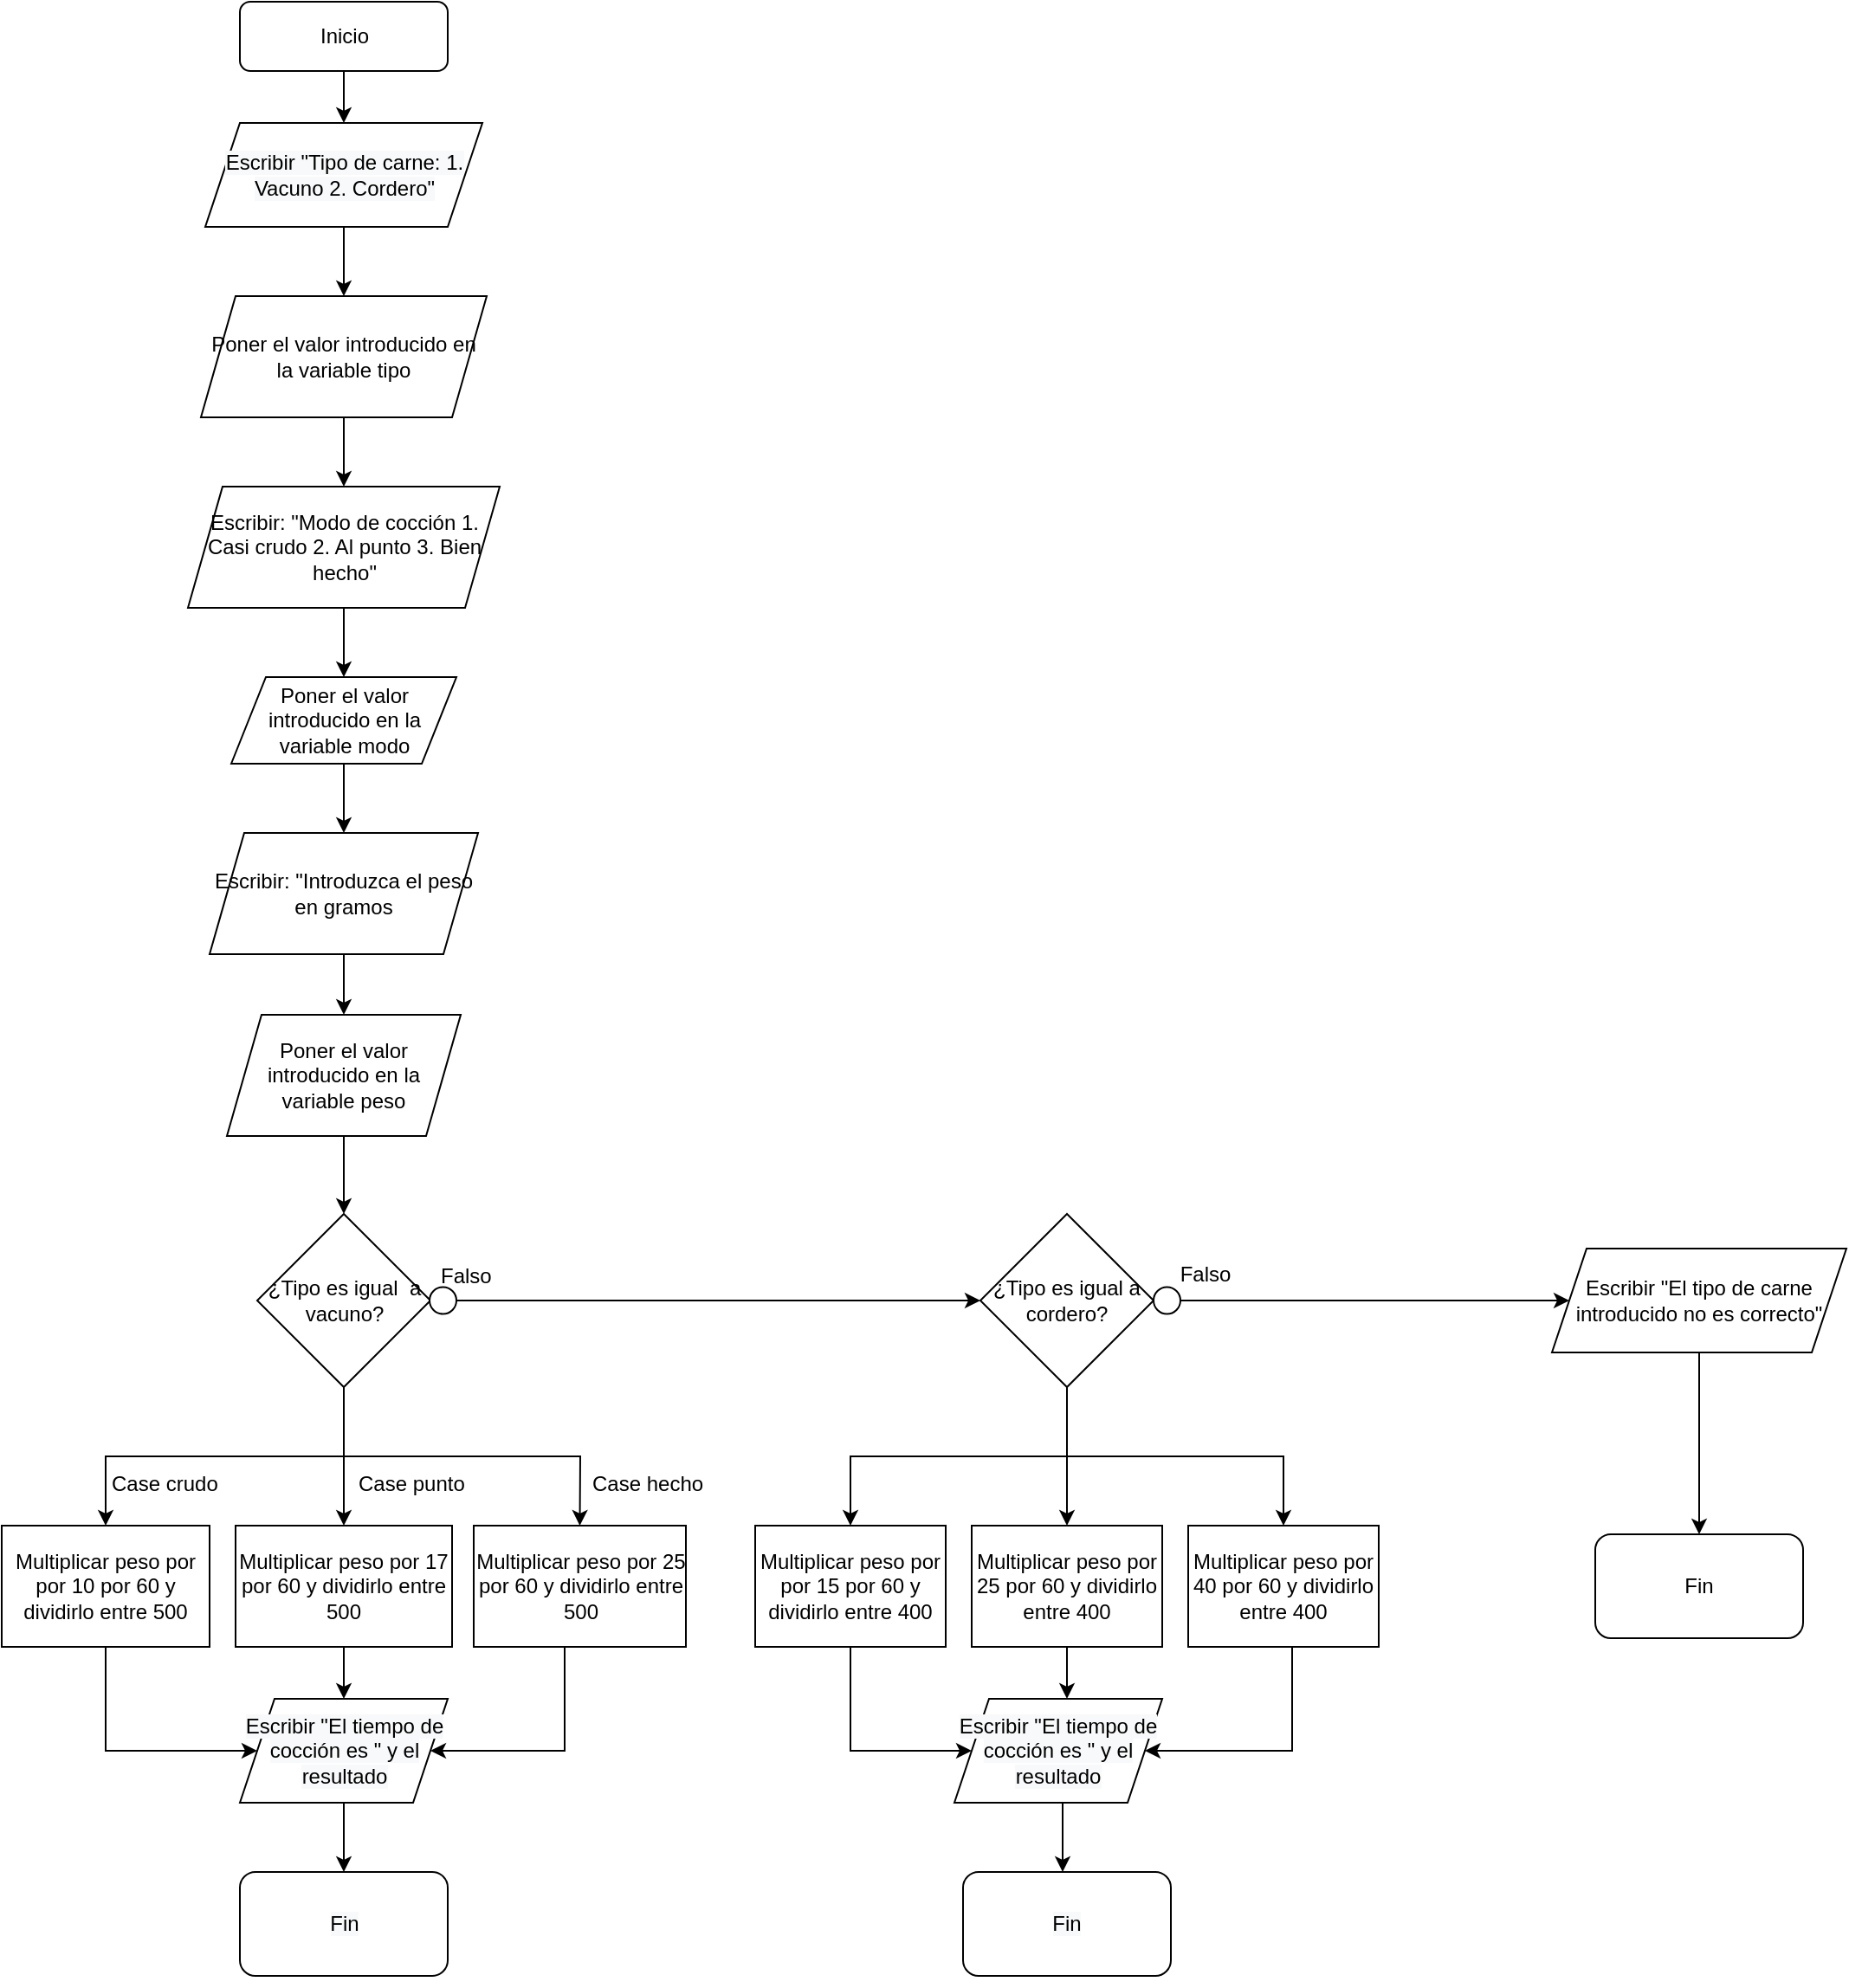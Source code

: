 <mxfile version="16.6.1" type="device"><diagram id="C5RBs43oDa-KdzZeNtuy" name="Page-1"><mxGraphModel dx="1504" dy="752" grid="1" gridSize="10" guides="1" tooltips="1" connect="1" arrows="1" fold="1" page="1" pageScale="1" pageWidth="827" pageHeight="1169" math="0" shadow="0"><root><mxCell id="WIyWlLk6GJQsqaUBKTNV-0"/><mxCell id="WIyWlLk6GJQsqaUBKTNV-1" parent="WIyWlLk6GJQsqaUBKTNV-0"/><mxCell id="kJD3y-_oCrTrb81wseK7-88" value="" style="edgeStyle=orthogonalEdgeStyle;rounded=0;orthogonalLoop=1;jettySize=auto;html=1;" parent="WIyWlLk6GJQsqaUBKTNV-1" source="WIyWlLk6GJQsqaUBKTNV-3" target="kJD3y-_oCrTrb81wseK7-0" edge="1"><mxGeometry relative="1" as="geometry"/></mxCell><mxCell id="WIyWlLk6GJQsqaUBKTNV-3" value="Inicio" style="rounded=1;whiteSpace=wrap;html=1;fontSize=12;glass=0;strokeWidth=1;shadow=0;" parent="WIyWlLk6GJQsqaUBKTNV-1" vertex="1"><mxGeometry x="92.5" width="120" height="40" as="geometry"/></mxCell><mxCell id="kJD3y-_oCrTrb81wseK7-87" value="" style="edgeStyle=orthogonalEdgeStyle;rounded=0;orthogonalLoop=1;jettySize=auto;html=1;" parent="WIyWlLk6GJQsqaUBKTNV-1" source="kJD3y-_oCrTrb81wseK7-0" target="kJD3y-_oCrTrb81wseK7-2" edge="1"><mxGeometry relative="1" as="geometry"/></mxCell><mxCell id="kJD3y-_oCrTrb81wseK7-0" value="&lt;span style=&quot;color: rgb(0 , 0 , 0) ; font-family: &amp;#34;helvetica&amp;#34; ; font-size: 12px ; font-style: normal ; font-weight: 400 ; letter-spacing: normal ; text-align: center ; text-indent: 0px ; text-transform: none ; word-spacing: 0px ; background-color: rgb(248 , 249 , 250) ; display: inline ; float: none&quot;&gt;Escribir &quot;Tipo de carne: 1. Vacuno 2. Cordero&quot;&lt;/span&gt;" style="shape=parallelogram;perimeter=parallelogramPerimeter;whiteSpace=wrap;html=1;fixedSize=1;" parent="WIyWlLk6GJQsqaUBKTNV-1" vertex="1"><mxGeometry x="72.5" y="70" width="160" height="60" as="geometry"/></mxCell><mxCell id="kJD3y-_oCrTrb81wseK7-85" value="" style="edgeStyle=orthogonalEdgeStyle;rounded=0;orthogonalLoop=1;jettySize=auto;html=1;" parent="WIyWlLk6GJQsqaUBKTNV-1" source="kJD3y-_oCrTrb81wseK7-9" target="kJD3y-_oCrTrb81wseK7-11" edge="1"><mxGeometry relative="1" as="geometry"/></mxCell><mxCell id="kJD3y-_oCrTrb81wseK7-9" value="Escribir: &quot;Modo de cocción 1. Casi crudo 2. Al punto 3. Bien hecho&quot;" style="shape=parallelogram;perimeter=parallelogramPerimeter;whiteSpace=wrap;html=1;fixedSize=1;" parent="WIyWlLk6GJQsqaUBKTNV-1" vertex="1"><mxGeometry x="62.5" y="280" width="180" height="70" as="geometry"/></mxCell><mxCell id="kJD3y-_oCrTrb81wseK7-89" value="" style="edgeStyle=orthogonalEdgeStyle;rounded=0;orthogonalLoop=1;jettySize=auto;html=1;" parent="WIyWlLk6GJQsqaUBKTNV-1" source="kJD3y-_oCrTrb81wseK7-11" target="kJD3y-_oCrTrb81wseK7-18" edge="1"><mxGeometry relative="1" as="geometry"/></mxCell><mxCell id="kJD3y-_oCrTrb81wseK7-11" value="Poner el valor introducido en la variable modo" style="shape=parallelogram;perimeter=parallelogramPerimeter;whiteSpace=wrap;html=1;fixedSize=1;" parent="WIyWlLk6GJQsqaUBKTNV-1" vertex="1"><mxGeometry x="87.5" y="390" width="130" height="50" as="geometry"/></mxCell><mxCell id="kJD3y-_oCrTrb81wseK7-86" value="" style="edgeStyle=orthogonalEdgeStyle;rounded=0;orthogonalLoop=1;jettySize=auto;html=1;" parent="WIyWlLk6GJQsqaUBKTNV-1" source="kJD3y-_oCrTrb81wseK7-2" target="kJD3y-_oCrTrb81wseK7-9" edge="1"><mxGeometry relative="1" as="geometry"/></mxCell><mxCell id="kJD3y-_oCrTrb81wseK7-2" value="Poner el valor introducido en la variable tipo" style="shape=parallelogram;perimeter=parallelogramPerimeter;whiteSpace=wrap;html=1;fixedSize=1;" parent="WIyWlLk6GJQsqaUBKTNV-1" vertex="1"><mxGeometry x="70" y="170" width="165" height="70" as="geometry"/></mxCell><mxCell id="kJD3y-_oCrTrb81wseK7-97" value="" style="edgeStyle=orthogonalEdgeStyle;rounded=0;orthogonalLoop=1;jettySize=auto;html=1;" parent="WIyWlLk6GJQsqaUBKTNV-1" source="kJD3y-_oCrTrb81wseK7-18" target="kJD3y-_oCrTrb81wseK7-20" edge="1"><mxGeometry relative="1" as="geometry"/></mxCell><mxCell id="kJD3y-_oCrTrb81wseK7-18" value="Escribir: &quot;Introduzca el peso en gramos" style="shape=parallelogram;perimeter=parallelogramPerimeter;whiteSpace=wrap;html=1;fixedSize=1;" parent="WIyWlLk6GJQsqaUBKTNV-1" vertex="1"><mxGeometry x="75" y="480" width="155" height="70" as="geometry"/></mxCell><mxCell id="kJD3y-_oCrTrb81wseK7-91" value="" style="edgeStyle=orthogonalEdgeStyle;rounded=0;orthogonalLoop=1;jettySize=auto;html=1;" parent="WIyWlLk6GJQsqaUBKTNV-1" source="kJD3y-_oCrTrb81wseK7-20" target="kJD3y-_oCrTrb81wseK7-22" edge="1"><mxGeometry relative="1" as="geometry"/></mxCell><mxCell id="kJD3y-_oCrTrb81wseK7-20" value="Poner el valor introducido en la variable peso" style="shape=parallelogram;perimeter=parallelogramPerimeter;whiteSpace=wrap;html=1;fixedSize=1;" parent="WIyWlLk6GJQsqaUBKTNV-1" vertex="1"><mxGeometry x="85" y="585" width="135" height="70" as="geometry"/></mxCell><mxCell id="kJD3y-_oCrTrb81wseK7-92" value="" style="edgeStyle=orthogonalEdgeStyle;rounded=0;orthogonalLoop=1;jettySize=auto;html=1;exitX=0.5;exitY=1;exitDx=0;exitDy=0;" parent="WIyWlLk6GJQsqaUBKTNV-1" source="kJD3y-_oCrTrb81wseK7-22" target="kJD3y-_oCrTrb81wseK7-35" edge="1"><mxGeometry relative="1" as="geometry"><mxPoint x="290" y="840" as="sourcePoint"/></mxGeometry></mxCell><mxCell id="kJD3y-_oCrTrb81wseK7-22" value="¿Tipo es igual&amp;nbsp; a vacuno?" style="rhombus;whiteSpace=wrap;html=1;" parent="WIyWlLk6GJQsqaUBKTNV-1" vertex="1"><mxGeometry x="102.5" y="700" width="100" height="100" as="geometry"/></mxCell><mxCell id="kJD3y-_oCrTrb81wseK7-31" value="" style="edgeStyle=orthogonalEdgeStyle;rounded=0;orthogonalLoop=1;jettySize=auto;html=1;startArrow=none;" parent="WIyWlLk6GJQsqaUBKTNV-1" source="kJD3y-_oCrTrb81wseK7-29" target="kJD3y-_oCrTrb81wseK7-30" edge="1"><mxGeometry relative="1" as="geometry"/></mxCell><mxCell id="kJD3y-_oCrTrb81wseK7-101" value="" style="edgeStyle=orthogonalEdgeStyle;rounded=0;orthogonalLoop=1;jettySize=auto;html=1;entryX=0.5;entryY=0;entryDx=0;entryDy=0;" parent="WIyWlLk6GJQsqaUBKTNV-1" source="kJD3y-_oCrTrb81wseK7-24" target="kJD3y-_oCrTrb81wseK7-67" edge="1"><mxGeometry relative="1" as="geometry"><mxPoint x="440" y="840" as="targetPoint"/><Array as="points"><mxPoint x="570" y="870"/><mxPoint x="570" y="870"/></Array></mxGeometry></mxCell><mxCell id="kJD3y-_oCrTrb81wseK7-24" value="¿Tipo es igual a cordero?" style="rhombus;whiteSpace=wrap;html=1;" parent="WIyWlLk6GJQsqaUBKTNV-1" vertex="1"><mxGeometry x="520" y="700" width="100" height="100" as="geometry"/></mxCell><mxCell id="kJD3y-_oCrTrb81wseK7-28" value="Falso" style="text;strokeColor=none;fillColor=none;align=left;verticalAlign=middle;spacingLeft=4;spacingRight=4;overflow=hidden;points=[[0,0.5],[1,0.5]];portConstraint=eastwest;rotatable=0;" parent="WIyWlLk6GJQsqaUBKTNV-1" vertex="1"><mxGeometry x="202.5" y="720" width="55" height="30" as="geometry"/></mxCell><mxCell id="kJD3y-_oCrTrb81wseK7-119" value="" style="edgeStyle=elbowEdgeStyle;rounded=0;orthogonalLoop=1;jettySize=auto;html=1;" parent="WIyWlLk6GJQsqaUBKTNV-1" source="kJD3y-_oCrTrb81wseK7-30" target="kJD3y-_oCrTrb81wseK7-71" edge="1"><mxGeometry relative="1" as="geometry"/></mxCell><mxCell id="kJD3y-_oCrTrb81wseK7-30" value="Escribir &quot;El tipo de carne introducido no es correcto&quot;" style="shape=parallelogram;perimeter=parallelogramPerimeter;whiteSpace=wrap;html=1;fixedSize=1;" parent="WIyWlLk6GJQsqaUBKTNV-1" vertex="1"><mxGeometry x="850" y="720" width="170" height="60" as="geometry"/></mxCell><mxCell id="kJD3y-_oCrTrb81wseK7-32" value="Falso" style="text;html=1;strokeColor=none;fillColor=none;align=center;verticalAlign=middle;whiteSpace=wrap;rounded=0;" parent="WIyWlLk6GJQsqaUBKTNV-1" vertex="1"><mxGeometry x="620" y="720" width="60" height="30" as="geometry"/></mxCell><mxCell id="kJD3y-_oCrTrb81wseK7-113" value="" style="edgeStyle=elbowEdgeStyle;rounded=0;orthogonalLoop=1;jettySize=auto;html=1;exitX=0.5;exitY=1;exitDx=0;exitDy=0;entryX=0;entryY=0.5;entryDx=0;entryDy=0;" parent="WIyWlLk6GJQsqaUBKTNV-1" source="kJD3y-_oCrTrb81wseK7-34" target="kJD3y-_oCrTrb81wseK7-109" edge="1"><mxGeometry relative="1" as="geometry"><mxPoint x="15" y="980" as="targetPoint"/><Array as="points"><mxPoint x="15" y="980"/></Array></mxGeometry></mxCell><mxCell id="kJD3y-_oCrTrb81wseK7-34" value="Multiplicar peso por por 10 por 60 y dividirlo entre 500" style="rounded=0;whiteSpace=wrap;html=1;" parent="WIyWlLk6GJQsqaUBKTNV-1" vertex="1"><mxGeometry x="-45" y="880" width="120" height="70" as="geometry"/></mxCell><mxCell id="kJD3y-_oCrTrb81wseK7-115" value="" style="edgeStyle=elbowEdgeStyle;rounded=0;orthogonalLoop=1;jettySize=auto;html=1;" parent="WIyWlLk6GJQsqaUBKTNV-1" source="kJD3y-_oCrTrb81wseK7-35" target="kJD3y-_oCrTrb81wseK7-109" edge="1"><mxGeometry relative="1" as="geometry"/></mxCell><mxCell id="kJD3y-_oCrTrb81wseK7-35" value="Multiplicar peso por 17 por 60 y dividirlo entre 500" style="rounded=0;whiteSpace=wrap;html=1;" parent="WIyWlLk6GJQsqaUBKTNV-1" vertex="1"><mxGeometry x="90" y="880" width="125" height="70" as="geometry"/></mxCell><mxCell id="kJD3y-_oCrTrb81wseK7-117" value="" style="edgeStyle=elbowEdgeStyle;rounded=0;orthogonalLoop=1;jettySize=auto;html=1;exitX=0.5;exitY=1;exitDx=0;exitDy=0;" parent="WIyWlLk6GJQsqaUBKTNV-1" source="kJD3y-_oCrTrb81wseK7-36" target="kJD3y-_oCrTrb81wseK7-109" edge="1"><mxGeometry relative="1" as="geometry"><mxPoint x="289" y="980" as="targetPoint"/><Array as="points"><mxPoint x="280" y="1010"/></Array></mxGeometry></mxCell><mxCell id="kJD3y-_oCrTrb81wseK7-36" value="&lt;span&gt;Multiplicar peso por 25 por 60 y dividirlo entre 500&lt;/span&gt;" style="rounded=0;whiteSpace=wrap;html=1;" parent="WIyWlLk6GJQsqaUBKTNV-1" vertex="1"><mxGeometry x="227.5" y="880" width="122.5" height="70" as="geometry"/></mxCell><mxCell id="kJD3y-_oCrTrb81wseK7-29" value="" style="ellipse;whiteSpace=wrap;html=1;aspect=fixed;" parent="WIyWlLk6GJQsqaUBKTNV-1" vertex="1"><mxGeometry x="620" y="742.25" width="15.5" height="15.5" as="geometry"/></mxCell><mxCell id="kJD3y-_oCrTrb81wseK7-123" value="" style="edgeStyle=elbowEdgeStyle;rounded=0;orthogonalLoop=1;jettySize=auto;html=1;entryX=0;entryY=0.5;entryDx=0;entryDy=0;exitX=0.5;exitY=1;exitDx=0;exitDy=0;" parent="WIyWlLk6GJQsqaUBKTNV-1" source="kJD3y-_oCrTrb81wseK7-66" target="kJD3y-_oCrTrb81wseK7-121" edge="1"><mxGeometry relative="1" as="geometry"><mxPoint x="445" y="1010" as="targetPoint"/><Array as="points"><mxPoint x="445" y="1010"/><mxPoint x="445" y="990"/></Array></mxGeometry></mxCell><mxCell id="kJD3y-_oCrTrb81wseK7-66" value="Multiplicar peso por por 15 por 60 y dividirlo entre 400" style="rounded=0;whiteSpace=wrap;html=1;" parent="WIyWlLk6GJQsqaUBKTNV-1" vertex="1"><mxGeometry x="390" y="880" width="110" height="70" as="geometry"/></mxCell><mxCell id="kJD3y-_oCrTrb81wseK7-124" value="" style="edgeStyle=elbowEdgeStyle;rounded=0;orthogonalLoop=1;jettySize=auto;html=1;" parent="WIyWlLk6GJQsqaUBKTNV-1" source="kJD3y-_oCrTrb81wseK7-67" target="kJD3y-_oCrTrb81wseK7-121" edge="1"><mxGeometry relative="1" as="geometry"/></mxCell><mxCell id="kJD3y-_oCrTrb81wseK7-67" value="Multiplicar peso por 25 por 60 y dividirlo entre 400" style="rounded=0;whiteSpace=wrap;html=1;" parent="WIyWlLk6GJQsqaUBKTNV-1" vertex="1"><mxGeometry x="515" y="880" width="110" height="70" as="geometry"/></mxCell><mxCell id="kJD3y-_oCrTrb81wseK7-125" value="" style="edgeStyle=elbowEdgeStyle;rounded=0;orthogonalLoop=1;jettySize=auto;html=1;entryX=1;entryY=0.5;entryDx=0;entryDy=0;exitX=0.5;exitY=1;exitDx=0;exitDy=0;" parent="WIyWlLk6GJQsqaUBKTNV-1" source="kJD3y-_oCrTrb81wseK7-68" target="kJD3y-_oCrTrb81wseK7-121" edge="1"><mxGeometry relative="1" as="geometry"><mxPoint x="640" y="1040" as="targetPoint"/><Array as="points"><mxPoint x="700" y="980"/></Array></mxGeometry></mxCell><mxCell id="kJD3y-_oCrTrb81wseK7-68" value="&lt;span&gt;Multiplicar peso por 40 por 60 y dividirlo entre 400&lt;/span&gt;" style="rounded=0;whiteSpace=wrap;html=1;" parent="WIyWlLk6GJQsqaUBKTNV-1" vertex="1"><mxGeometry x="640" y="880" width="110" height="70" as="geometry"/></mxCell><mxCell id="kJD3y-_oCrTrb81wseK7-71" value="&lt;span&gt;Fin&lt;/span&gt;" style="rounded=1;whiteSpace=wrap;html=1;" parent="WIyWlLk6GJQsqaUBKTNV-1" vertex="1"><mxGeometry x="875" y="885" width="120" height="60" as="geometry"/></mxCell><mxCell id="kJD3y-_oCrTrb81wseK7-95" value="" style="endArrow=classic;html=1;rounded=0;entryX=0.5;entryY=0;entryDx=0;entryDy=0;" parent="WIyWlLk6GJQsqaUBKTNV-1" target="kJD3y-_oCrTrb81wseK7-36" edge="1"><mxGeometry width="50" height="50" relative="1" as="geometry"><mxPoint x="150" y="840" as="sourcePoint"/><mxPoint x="410" y="730" as="targetPoint"/><Array as="points"><mxPoint x="289" y="840"/></Array></mxGeometry></mxCell><mxCell id="kJD3y-_oCrTrb81wseK7-96" value="" style="endArrow=classic;html=1;rounded=0;entryX=0.5;entryY=0;entryDx=0;entryDy=0;" parent="WIyWlLk6GJQsqaUBKTNV-1" target="kJD3y-_oCrTrb81wseK7-34" edge="1"><mxGeometry width="50" height="50" relative="1" as="geometry"><mxPoint x="150" y="840" as="sourcePoint"/><mxPoint y="640" as="targetPoint"/><Array as="points"><mxPoint x="15" y="840"/></Array></mxGeometry></mxCell><mxCell id="kJD3y-_oCrTrb81wseK7-100" value="" style="edgeStyle=orthogonalEdgeStyle;rounded=0;orthogonalLoop=1;jettySize=auto;html=1;entryX=0;entryY=0.5;entryDx=0;entryDy=0;" parent="WIyWlLk6GJQsqaUBKTNV-1" source="kJD3y-_oCrTrb81wseK7-27" target="kJD3y-_oCrTrb81wseK7-24" edge="1"><mxGeometry relative="1" as="geometry"/></mxCell><mxCell id="kJD3y-_oCrTrb81wseK7-27" value="" style="ellipse;whiteSpace=wrap;html=1;aspect=fixed;" parent="WIyWlLk6GJQsqaUBKTNV-1" vertex="1"><mxGeometry x="202" y="742.25" width="15.5" height="15.5" as="geometry"/></mxCell><mxCell id="kJD3y-_oCrTrb81wseK7-102" value="" style="endArrow=classic;html=1;rounded=0;entryX=0.5;entryY=0;entryDx=0;entryDy=0;" parent="WIyWlLk6GJQsqaUBKTNV-1" target="kJD3y-_oCrTrb81wseK7-66" edge="1"><mxGeometry width="50" height="50" relative="1" as="geometry"><mxPoint x="570" y="840" as="sourcePoint"/><mxPoint x="410" y="630" as="targetPoint"/><Array as="points"><mxPoint x="445" y="840"/></Array></mxGeometry></mxCell><mxCell id="kJD3y-_oCrTrb81wseK7-103" value="" style="endArrow=classic;html=1;rounded=0;entryX=0.5;entryY=0;entryDx=0;entryDy=0;" parent="WIyWlLk6GJQsqaUBKTNV-1" target="kJD3y-_oCrTrb81wseK7-68" edge="1"><mxGeometry width="50" height="50" relative="1" as="geometry"><mxPoint x="570" y="840" as="sourcePoint"/><mxPoint x="410" y="630" as="targetPoint"/><Array as="points"><mxPoint x="695" y="840"/></Array></mxGeometry></mxCell><mxCell id="kJD3y-_oCrTrb81wseK7-104" value="Case crudo" style="text;strokeColor=none;fillColor=none;align=left;verticalAlign=middle;spacingLeft=4;spacingRight=4;overflow=hidden;points=[[0,0.5],[1,0.5]];portConstraint=eastwest;rotatable=0;" parent="WIyWlLk6GJQsqaUBKTNV-1" vertex="1"><mxGeometry x="12.5" y="840" width="80" height="30" as="geometry"/></mxCell><mxCell id="kJD3y-_oCrTrb81wseK7-105" value="Case punto" style="text;strokeColor=none;fillColor=none;align=left;verticalAlign=middle;spacingLeft=4;spacingRight=4;overflow=hidden;points=[[0,0.5],[1,0.5]];portConstraint=eastwest;rotatable=0;" parent="WIyWlLk6GJQsqaUBKTNV-1" vertex="1"><mxGeometry x="155" y="840" width="80" height="30" as="geometry"/></mxCell><mxCell id="kJD3y-_oCrTrb81wseK7-106" value="Case hecho" style="text;strokeColor=none;fillColor=none;align=left;verticalAlign=middle;spacingLeft=4;spacingRight=4;overflow=hidden;points=[[0,0.5],[1,0.5]];portConstraint=eastwest;rotatable=0;" parent="WIyWlLk6GJQsqaUBKTNV-1" vertex="1"><mxGeometry x="290" y="840" width="80" height="30" as="geometry"/></mxCell><mxCell id="kJD3y-_oCrTrb81wseK7-116" value="" style="edgeStyle=elbowEdgeStyle;rounded=0;orthogonalLoop=1;jettySize=auto;html=1;" parent="WIyWlLk6GJQsqaUBKTNV-1" source="kJD3y-_oCrTrb81wseK7-109" target="kJD3y-_oCrTrb81wseK7-110" edge="1"><mxGeometry relative="1" as="geometry"/></mxCell><mxCell id="kJD3y-_oCrTrb81wseK7-109" value="&#10;&#10;&lt;span style=&quot;color: rgb(0, 0, 0); font-family: helvetica; font-size: 12px; font-style: normal; font-weight: 400; letter-spacing: normal; text-align: center; text-indent: 0px; text-transform: none; word-spacing: 0px; background-color: rgb(248, 249, 250); display: inline; float: none;&quot;&gt;Escribir &quot;El tiempo de cocción es &quot; y el resultado&lt;/span&gt;&#10;&#10;" style="shape=parallelogram;perimeter=parallelogramPerimeter;whiteSpace=wrap;html=1;fixedSize=1;" parent="WIyWlLk6GJQsqaUBKTNV-1" vertex="1"><mxGeometry x="92.5" y="980" width="120" height="60" as="geometry"/></mxCell><mxCell id="kJD3y-_oCrTrb81wseK7-110" value="&#10;&#10;&lt;span style=&quot;color: rgb(0, 0, 0); font-family: helvetica; font-size: 12px; font-style: normal; font-weight: 400; letter-spacing: normal; text-align: center; text-indent: 0px; text-transform: none; word-spacing: 0px; background-color: rgb(248, 249, 250); display: inline; float: none;&quot;&gt;Fin&lt;/span&gt;&#10;&#10;" style="rounded=1;whiteSpace=wrap;html=1;" parent="WIyWlLk6GJQsqaUBKTNV-1" vertex="1"><mxGeometry x="92.5" y="1080" width="120" height="60" as="geometry"/></mxCell><mxCell id="kJD3y-_oCrTrb81wseK7-130" value="" style="edgeStyle=elbowEdgeStyle;rounded=0;orthogonalLoop=1;jettySize=auto;html=1;" parent="WIyWlLk6GJQsqaUBKTNV-1" source="kJD3y-_oCrTrb81wseK7-121" target="kJD3y-_oCrTrb81wseK7-128" edge="1"><mxGeometry relative="1" as="geometry"/></mxCell><mxCell id="kJD3y-_oCrTrb81wseK7-121" value="&#10;&#10;&lt;span style=&quot;color: rgb(0, 0, 0); font-family: helvetica; font-size: 12px; font-style: normal; font-weight: 400; letter-spacing: normal; text-align: center; text-indent: 0px; text-transform: none; word-spacing: 0px; background-color: rgb(248, 249, 250); display: inline; float: none;&quot;&gt;Escribir &quot;El tiempo de cocción es &quot; y el resultado&lt;/span&gt;&#10;&#10;" style="shape=parallelogram;perimeter=parallelogramPerimeter;whiteSpace=wrap;html=1;fixedSize=1;" parent="WIyWlLk6GJQsqaUBKTNV-1" vertex="1"><mxGeometry x="505" y="980" width="120" height="60" as="geometry"/></mxCell><mxCell id="kJD3y-_oCrTrb81wseK7-128" value="&#10;&#10;&lt;span style=&quot;color: rgb(0, 0, 0); font-family: helvetica; font-size: 12px; font-style: normal; font-weight: 400; letter-spacing: normal; text-align: center; text-indent: 0px; text-transform: none; word-spacing: 0px; background-color: rgb(248, 249, 250); display: inline; float: none;&quot;&gt;Fin&lt;/span&gt;&#10;&#10;" style="rounded=1;whiteSpace=wrap;html=1;" parent="WIyWlLk6GJQsqaUBKTNV-1" vertex="1"><mxGeometry x="510" y="1080" width="120" height="60" as="geometry"/></mxCell></root></mxGraphModel></diagram></mxfile>